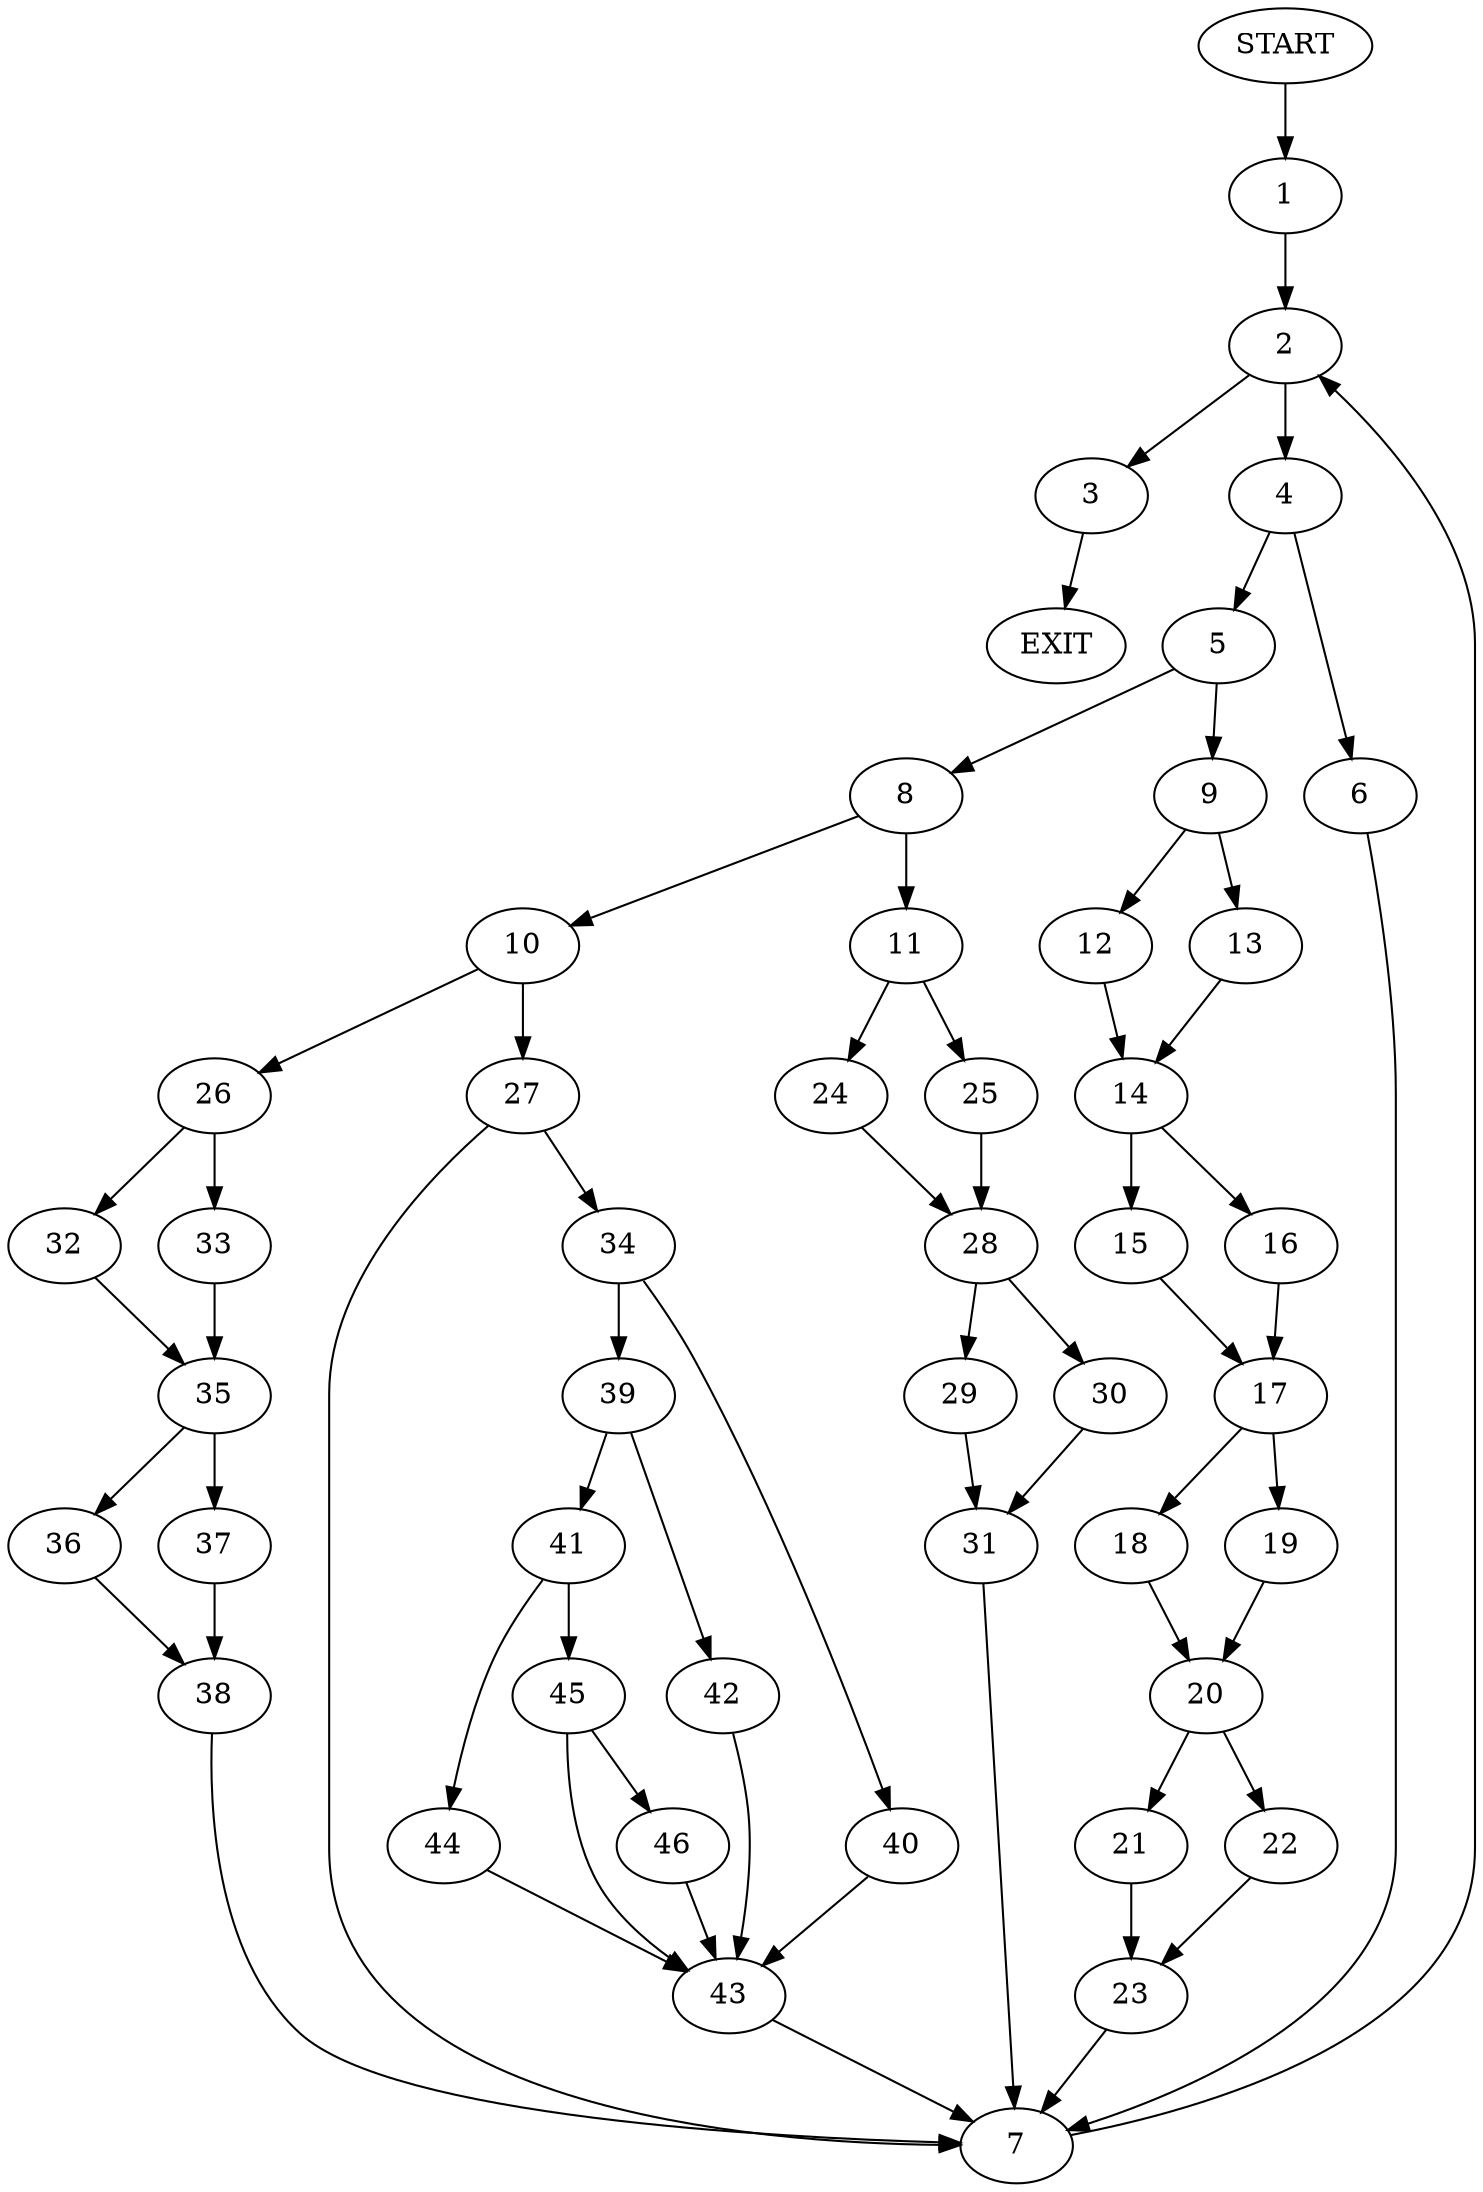 digraph {
0 [label="START"]
47 [label="EXIT"]
0 -> 1
1 -> 2
2 -> 3
2 -> 4
3 -> 47
4 -> 5
4 -> 6
6 -> 7
5 -> 8
5 -> 9
7 -> 2
8 -> 10
8 -> 11
9 -> 12
9 -> 13
12 -> 14
13 -> 14
14 -> 15
14 -> 16
15 -> 17
16 -> 17
17 -> 18
17 -> 19
18 -> 20
19 -> 20
20 -> 21
20 -> 22
22 -> 23
21 -> 23
23 -> 7
11 -> 24
11 -> 25
10 -> 26
10 -> 27
25 -> 28
24 -> 28
28 -> 29
28 -> 30
30 -> 31
29 -> 31
31 -> 7
26 -> 32
26 -> 33
27 -> 7
27 -> 34
32 -> 35
33 -> 35
35 -> 36
35 -> 37
36 -> 38
37 -> 38
38 -> 7
34 -> 39
34 -> 40
39 -> 41
39 -> 42
40 -> 43
43 -> 7
42 -> 43
41 -> 44
41 -> 45
44 -> 43
45 -> 43
45 -> 46
46 -> 43
}
